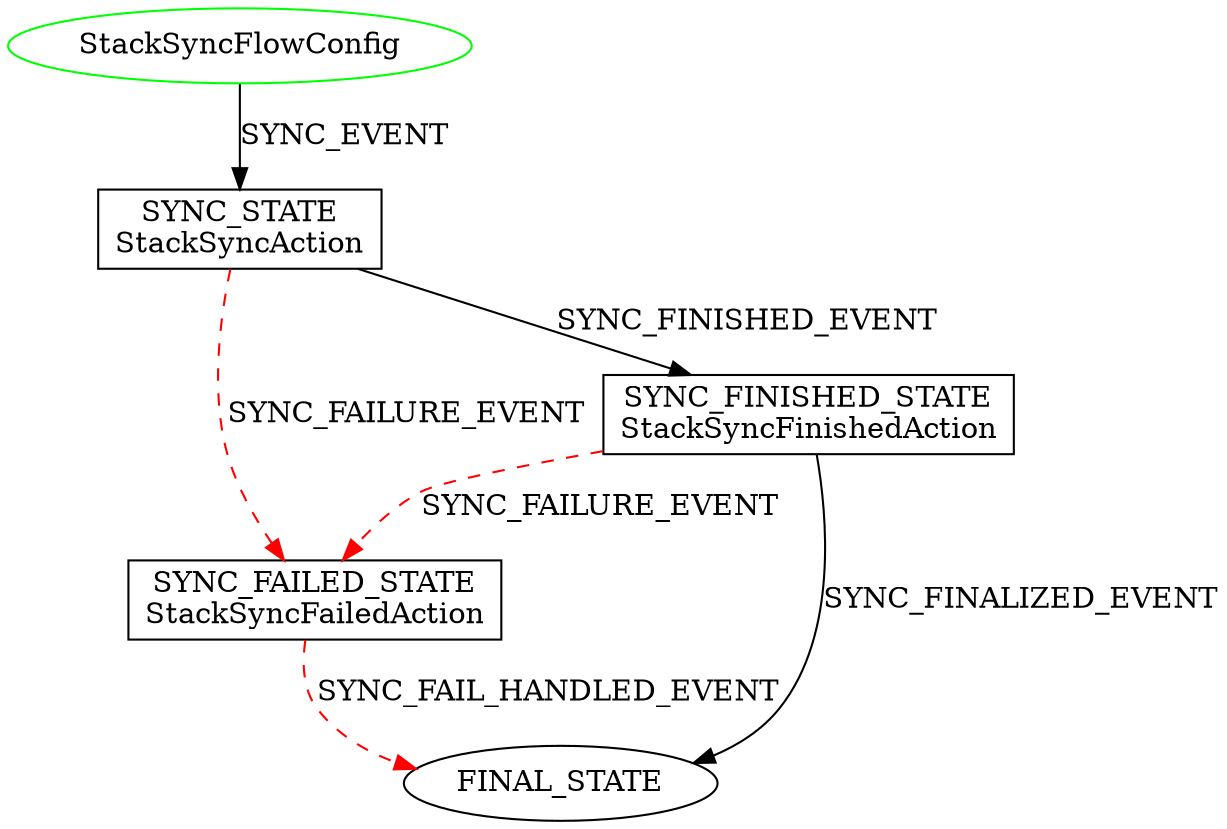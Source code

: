 digraph {
INIT_STATE [label="StackSyncFlowConfig" shape=ellipse color=green];
SYNC_STATE [label="SYNC_STATE\nStackSyncAction" shape=rect color=black];
INIT_STATE -> SYNC_STATE [label="SYNC_EVENT" color=black style=solid];
SYNC_FAILED_STATE [label="SYNC_FAILED_STATE\nStackSyncFailedAction" shape=rect color=black];
SYNC_STATE -> SYNC_FAILED_STATE [label="SYNC_FAILURE_EVENT" color=red style=dashed];
SYNC_FAILED_STATE -> FINAL_STATE [label="SYNC_FAIL_HANDLED_EVENT" color=red style=dashed];
SYNC_FINISHED_STATE [label="SYNC_FINISHED_STATE\nStackSyncFinishedAction" shape=rect color=black];
SYNC_STATE -> SYNC_FINISHED_STATE [label="SYNC_FINISHED_EVENT" color=black style=solid];
SYNC_FINISHED_STATE -> SYNC_FAILED_STATE [label="SYNC_FAILURE_EVENT" color=red style=dashed];
SYNC_FINISHED_STATE -> FINAL_STATE [label="SYNC_FINALIZED_EVENT" color=black style=solid];
}